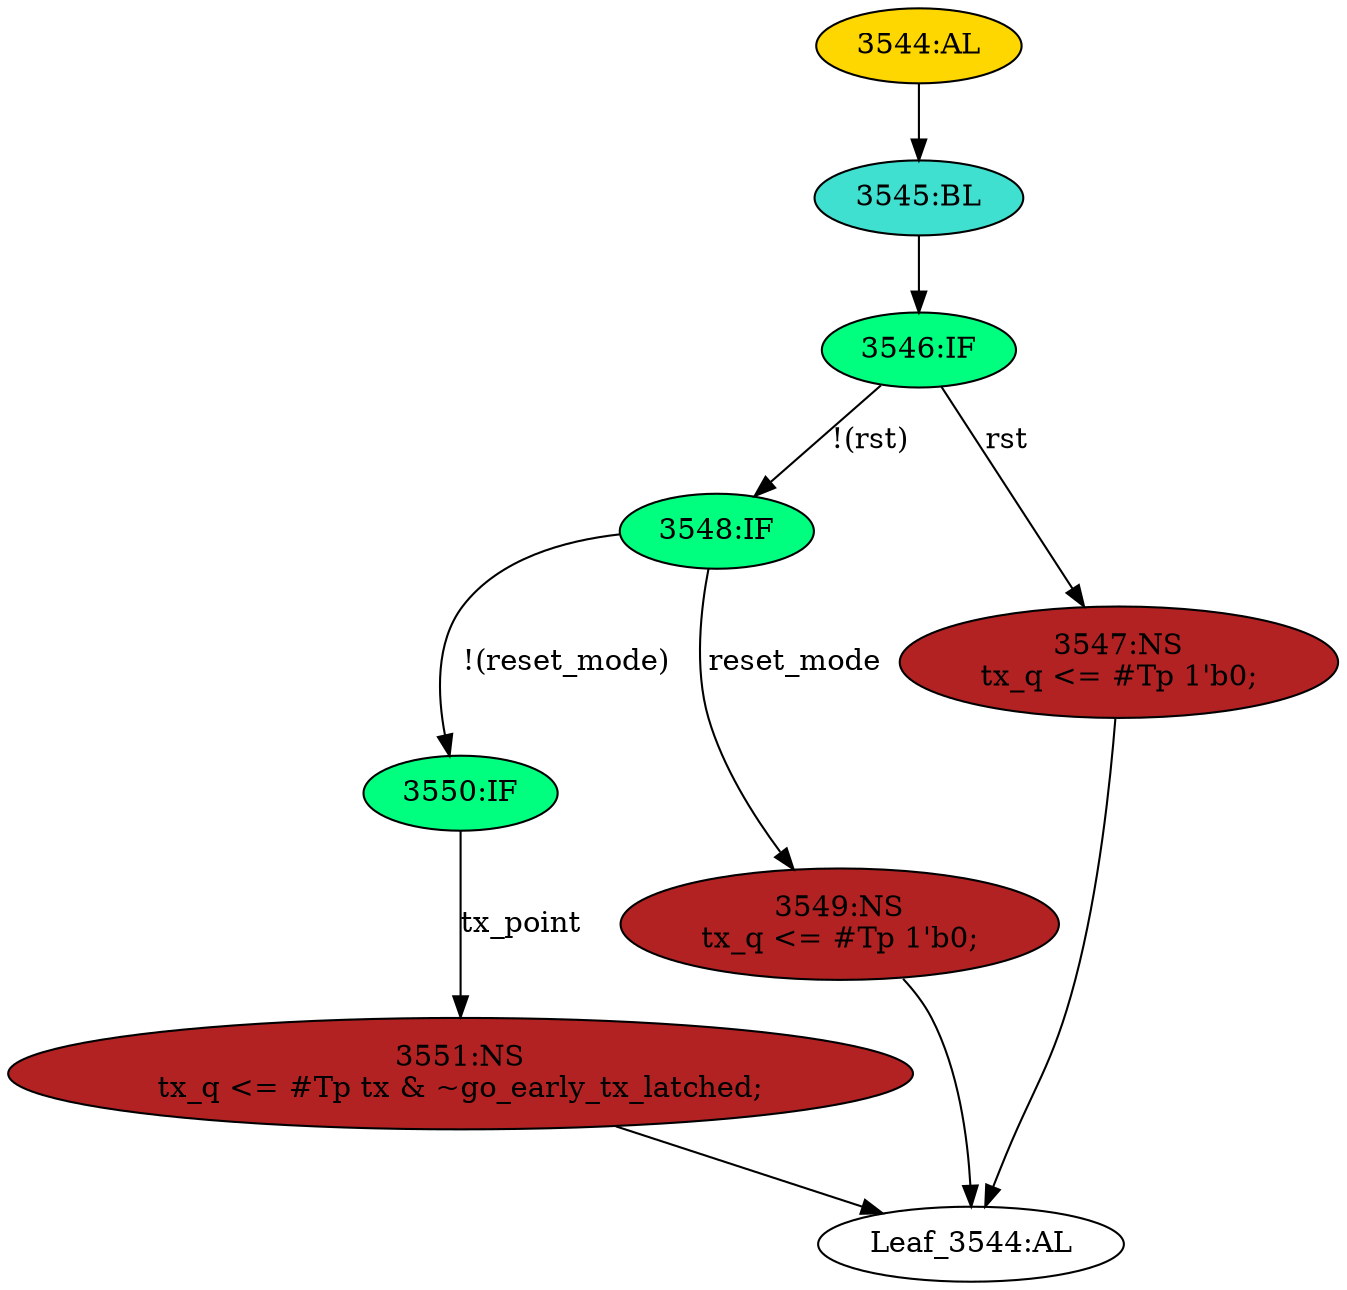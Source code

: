 strict digraph "" {
	node [label="\N"];
	"3544:AL"	 [ast="<pyverilog.vparser.ast.Always object at 0x7f44f6b19dd0>",
		clk_sens=True,
		fillcolor=gold,
		label="3544:AL",
		sens="['clk', 'rst']",
		statements="[]",
		style=filled,
		typ=Always,
		use_var="['rst', 'reset_mode', 'go_early_tx_latched', 'tx', 'tx_point']"];
	"3545:BL"	 [ast="<pyverilog.vparser.ast.Block object at 0x7f44f6b19f50>",
		fillcolor=turquoise,
		label="3545:BL",
		statements="[]",
		style=filled,
		typ=Block];
	"3544:AL" -> "3545:BL"	 [cond="[]",
		lineno=None];
	"Leaf_3544:AL"	 [def_var="['tx_q']",
		label="Leaf_3544:AL"];
	"3548:IF"	 [ast="<pyverilog.vparser.ast.IfStatement object at 0x7f44f6b19f90>",
		fillcolor=springgreen,
		label="3548:IF",
		statements="[]",
		style=filled,
		typ=IfStatement];
	"3550:IF"	 [ast="<pyverilog.vparser.ast.IfStatement object at 0x7f44f6b26050>",
		fillcolor=springgreen,
		label="3550:IF",
		statements="[]",
		style=filled,
		typ=IfStatement];
	"3548:IF" -> "3550:IF"	 [cond="['reset_mode']",
		label="!(reset_mode)",
		lineno=3548];
	"3549:NS"	 [ast="<pyverilog.vparser.ast.NonblockingSubstitution object at 0x7f44f6b26350>",
		fillcolor=firebrick,
		label="3549:NS
tx_q <= #Tp 1'b0;",
		statements="[<pyverilog.vparser.ast.NonblockingSubstitution object at 0x7f44f6b26350>]",
		style=filled,
		typ=NonblockingSubstitution];
	"3548:IF" -> "3549:NS"	 [cond="['reset_mode']",
		label=reset_mode,
		lineno=3548];
	"3551:NS"	 [ast="<pyverilog.vparser.ast.NonblockingSubstitution object at 0x7f44f6b26090>",
		fillcolor=firebrick,
		label="3551:NS
tx_q <= #Tp tx & ~go_early_tx_latched;",
		statements="[<pyverilog.vparser.ast.NonblockingSubstitution object at 0x7f44f6b26090>]",
		style=filled,
		typ=NonblockingSubstitution];
	"3550:IF" -> "3551:NS"	 [cond="['tx_point']",
		label=tx_point,
		lineno=3550];
	"3546:IF"	 [ast="<pyverilog.vparser.ast.IfStatement object at 0x7f44f6b19fd0>",
		fillcolor=springgreen,
		label="3546:IF",
		statements="[]",
		style=filled,
		typ=IfStatement];
	"3546:IF" -> "3548:IF"	 [cond="['rst']",
		label="!(rst)",
		lineno=3546];
	"3547:NS"	 [ast="<pyverilog.vparser.ast.NonblockingSubstitution object at 0x7f44f6b26550>",
		fillcolor=firebrick,
		label="3547:NS
tx_q <= #Tp 1'b0;",
		statements="[<pyverilog.vparser.ast.NonblockingSubstitution object at 0x7f44f6b26550>]",
		style=filled,
		typ=NonblockingSubstitution];
	"3546:IF" -> "3547:NS"	 [cond="['rst']",
		label=rst,
		lineno=3546];
	"3549:NS" -> "Leaf_3544:AL"	 [cond="[]",
		lineno=None];
	"3551:NS" -> "Leaf_3544:AL"	 [cond="[]",
		lineno=None];
	"3545:BL" -> "3546:IF"	 [cond="[]",
		lineno=None];
	"3547:NS" -> "Leaf_3544:AL"	 [cond="[]",
		lineno=None];
}
